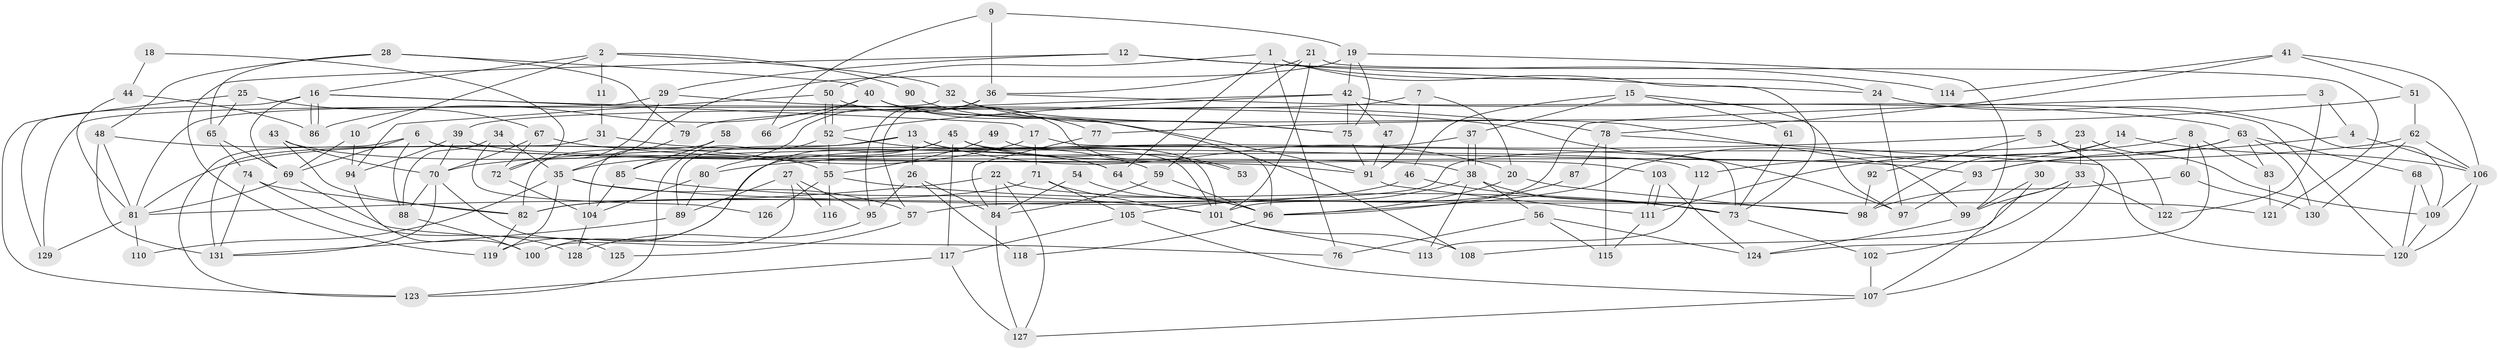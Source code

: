 // Generated by graph-tools (version 1.1) at 2025/11/02/27/25 16:11:22]
// undirected, 131 vertices, 262 edges
graph export_dot {
graph [start="1"]
  node [color=gray90,style=filled];
  1;
  2;
  3;
  4;
  5;
  6;
  7;
  8;
  9;
  10;
  11;
  12;
  13;
  14;
  15;
  16;
  17;
  18;
  19;
  20;
  21;
  22;
  23;
  24;
  25;
  26;
  27;
  28;
  29;
  30;
  31;
  32;
  33;
  34;
  35;
  36;
  37;
  38;
  39;
  40;
  41;
  42;
  43;
  44;
  45;
  46;
  47;
  48;
  49;
  50;
  51;
  52;
  53;
  54;
  55;
  56;
  57;
  58;
  59;
  60;
  61;
  62;
  63;
  64;
  65;
  66;
  67;
  68;
  69;
  70;
  71;
  72;
  73;
  74;
  75;
  76;
  77;
  78;
  79;
  80;
  81;
  82;
  83;
  84;
  85;
  86;
  87;
  88;
  89;
  90;
  91;
  92;
  93;
  94;
  95;
  96;
  97;
  98;
  99;
  100;
  101;
  102;
  103;
  104;
  105;
  106;
  107;
  108;
  109;
  110;
  111;
  112;
  113;
  114;
  115;
  116;
  117;
  118;
  119;
  120;
  121;
  122;
  123;
  124;
  125;
  126;
  127;
  128;
  129;
  130;
  131;
  1 -- 24;
  1 -- 73;
  1 -- 50;
  1 -- 64;
  1 -- 76;
  2 -- 32;
  2 -- 16;
  2 -- 10;
  2 -- 11;
  2 -- 90;
  3 -- 4;
  3 -- 101;
  3 -- 122;
  4 -- 106;
  4 -- 93;
  5 -- 80;
  5 -- 122;
  5 -- 92;
  5 -- 107;
  6 -- 38;
  6 -- 88;
  6 -- 69;
  6 -- 91;
  6 -- 123;
  7 -- 91;
  7 -- 39;
  7 -- 20;
  8 -- 124;
  8 -- 83;
  8 -- 60;
  8 -- 112;
  9 -- 36;
  9 -- 19;
  9 -- 66;
  10 -- 69;
  10 -- 94;
  11 -- 31;
  12 -- 29;
  12 -- 119;
  12 -- 24;
  12 -- 114;
  13 -- 20;
  13 -- 26;
  13 -- 81;
  13 -- 89;
  13 -- 101;
  14 -- 98;
  14 -- 96;
  14 -- 106;
  15 -- 37;
  15 -- 97;
  15 -- 46;
  15 -- 61;
  16 -- 86;
  16 -- 86;
  16 -- 129;
  16 -- 17;
  16 -- 69;
  16 -- 97;
  17 -- 71;
  17 -- 35;
  17 -- 73;
  18 -- 72;
  18 -- 44;
  19 -- 75;
  19 -- 42;
  19 -- 35;
  19 -- 99;
  20 -- 96;
  20 -- 98;
  21 -- 59;
  21 -- 36;
  21 -- 101;
  21 -- 121;
  22 -- 81;
  22 -- 84;
  22 -- 121;
  22 -- 127;
  23 -- 33;
  23 -- 109;
  23 -- 57;
  24 -- 109;
  24 -- 97;
  25 -- 65;
  25 -- 67;
  25 -- 123;
  26 -- 95;
  26 -- 84;
  26 -- 118;
  27 -- 89;
  27 -- 100;
  27 -- 95;
  27 -- 116;
  28 -- 65;
  28 -- 48;
  28 -- 40;
  28 -- 79;
  29 -- 81;
  29 -- 78;
  29 -- 72;
  30 -- 107;
  30 -- 99;
  31 -- 131;
  31 -- 64;
  32 -- 75;
  32 -- 99;
  32 -- 129;
  33 -- 102;
  33 -- 99;
  33 -- 108;
  33 -- 122;
  34 -- 88;
  34 -- 35;
  34 -- 126;
  35 -- 57;
  35 -- 98;
  35 -- 110;
  35 -- 119;
  36 -- 63;
  36 -- 57;
  36 -- 85;
  36 -- 95;
  37 -- 38;
  37 -- 38;
  37 -- 119;
  38 -- 73;
  38 -- 56;
  38 -- 105;
  38 -- 113;
  39 -- 112;
  39 -- 94;
  39 -- 70;
  40 -- 75;
  40 -- 66;
  40 -- 77;
  40 -- 86;
  40 -- 91;
  41 -- 106;
  41 -- 78;
  41 -- 51;
  41 -- 114;
  42 -- 79;
  42 -- 52;
  42 -- 47;
  42 -- 75;
  42 -- 120;
  43 -- 70;
  43 -- 82;
  43 -- 64;
  44 -- 86;
  44 -- 81;
  45 -- 117;
  45 -- 101;
  45 -- 53;
  45 -- 80;
  45 -- 100;
  45 -- 103;
  46 -- 73;
  46 -- 82;
  47 -- 91;
  48 -- 131;
  48 -- 81;
  48 -- 55;
  49 -- 96;
  49 -- 55;
  50 -- 52;
  50 -- 52;
  50 -- 53;
  50 -- 94;
  51 -- 62;
  51 -- 77;
  52 -- 123;
  52 -- 55;
  52 -- 59;
  54 -- 96;
  54 -- 84;
  55 -- 73;
  55 -- 116;
  55 -- 126;
  56 -- 76;
  56 -- 115;
  56 -- 124;
  57 -- 125;
  58 -- 82;
  58 -- 85;
  59 -- 84;
  59 -- 96;
  60 -- 98;
  60 -- 130;
  61 -- 73;
  62 -- 106;
  62 -- 70;
  62 -- 130;
  63 -- 111;
  63 -- 130;
  63 -- 68;
  63 -- 83;
  63 -- 93;
  64 -- 96;
  65 -- 74;
  65 -- 69;
  67 -- 70;
  67 -- 93;
  67 -- 72;
  68 -- 120;
  68 -- 109;
  69 -- 76;
  69 -- 81;
  70 -- 131;
  70 -- 88;
  70 -- 125;
  71 -- 101;
  71 -- 105;
  71 -- 82;
  72 -- 104;
  73 -- 102;
  74 -- 82;
  74 -- 128;
  74 -- 131;
  75 -- 91;
  77 -- 84;
  78 -- 115;
  78 -- 120;
  78 -- 87;
  79 -- 104;
  80 -- 104;
  80 -- 89;
  81 -- 110;
  81 -- 129;
  82 -- 119;
  83 -- 121;
  84 -- 127;
  85 -- 101;
  85 -- 104;
  87 -- 96;
  88 -- 100;
  89 -- 131;
  90 -- 108;
  91 -- 111;
  92 -- 98;
  93 -- 97;
  94 -- 100;
  95 -- 128;
  96 -- 118;
  99 -- 124;
  101 -- 108;
  101 -- 113;
  102 -- 107;
  103 -- 111;
  103 -- 111;
  103 -- 124;
  104 -- 128;
  105 -- 117;
  105 -- 107;
  106 -- 120;
  106 -- 109;
  107 -- 127;
  109 -- 120;
  111 -- 115;
  112 -- 113;
  117 -- 127;
  117 -- 123;
}
